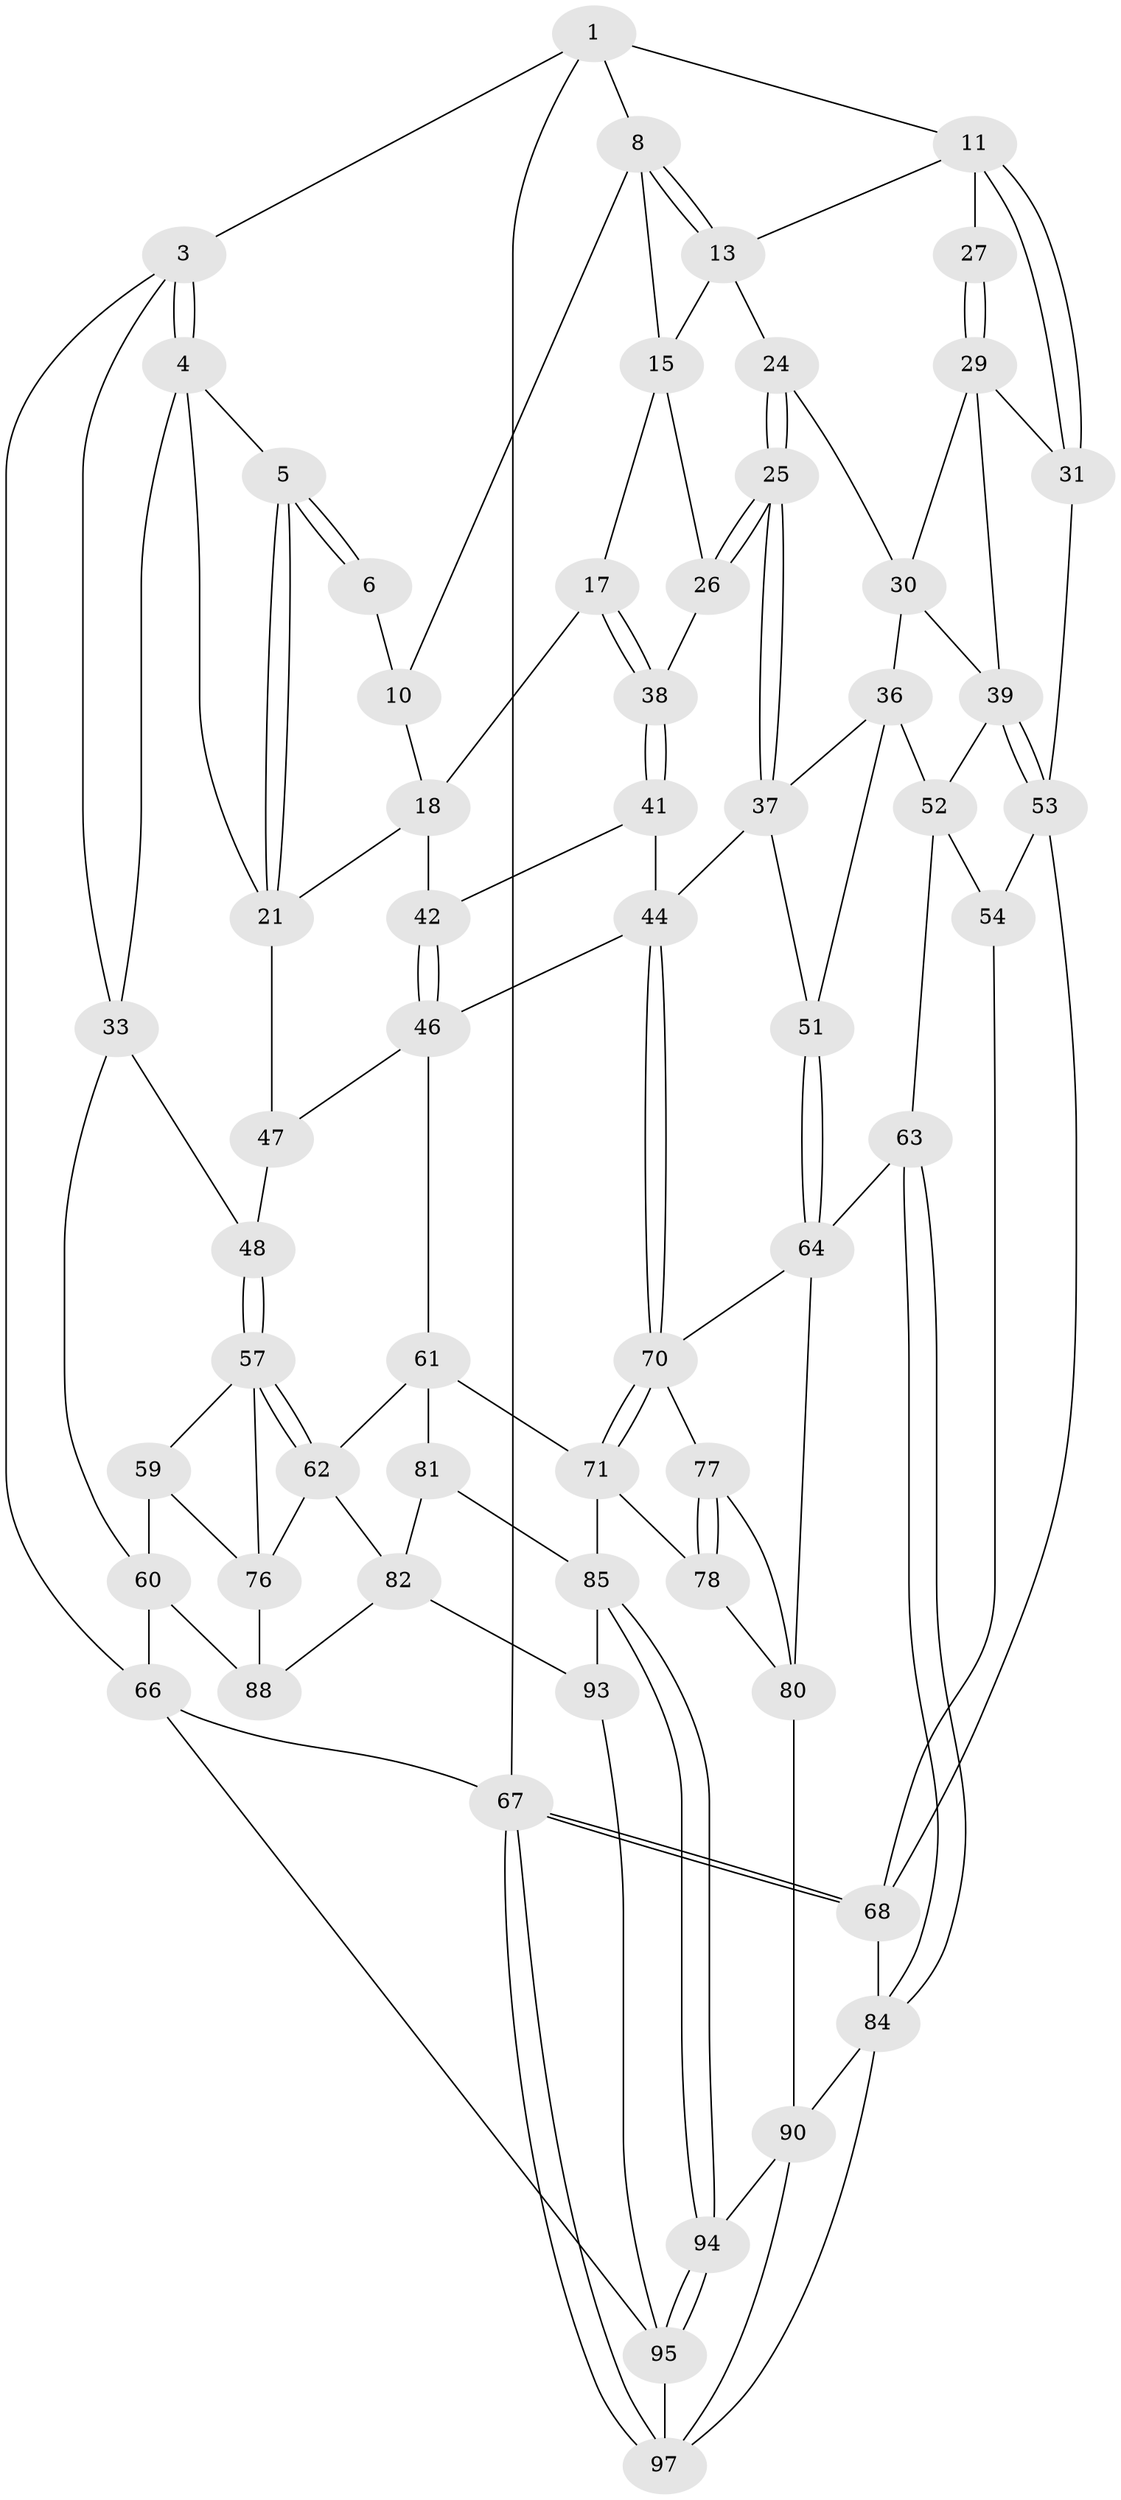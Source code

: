 // original degree distribution, {3: 0.04081632653061224, 5: 0.5306122448979592, 4: 0.20408163265306123, 6: 0.22448979591836735}
// Generated by graph-tools (version 1.1) at 2025/42/03/06/25 10:42:27]
// undirected, 61 vertices, 133 edges
graph export_dot {
graph [start="1"]
  node [color=gray90,style=filled];
  1 [pos="+0.6409560714847153+0",super="+2"];
  3 [pos="+0+0"];
  4 [pos="+0+0",super="+23"];
  5 [pos="+0+0"];
  6 [pos="+0+0",super="+7"];
  8 [pos="+0.6373864808855177+0",super="+9"];
  10 [pos="+0.39590301732605176+0.05774347299846489",super="+14"];
  11 [pos="+1+0",super="+12"];
  13 [pos="+0.6929674838157764+0.098026147486049",super="+19"];
  15 [pos="+0.5058407789354243+0.17419396237044804",super="+16"];
  17 [pos="+0.36519781033071347+0.21604227994069503"];
  18 [pos="+0.32843210018482943+0.21481590100931855",super="+20"];
  21 [pos="+0.25169576401549926+0.258039456918195",super="+22"];
  24 [pos="+0.6612292133888857+0.22176520523501847",super="+28"];
  25 [pos="+0.6592947213876653+0.3059861358959301"];
  26 [pos="+0.5051971153643364+0.3231364620394101"];
  27 [pos="+0.9761250940811531+0.13435973808286153"];
  29 [pos="+0.9122424341904095+0.2584671102810488",super="+32"];
  30 [pos="+0.8401503666086718+0.2886573832176972",super="+35"];
  31 [pos="+1+0.4124215702884272"];
  33 [pos="+0+0.3085091412106006",super="+34"];
  36 [pos="+0.6843720001417904+0.3305836579313952",super="+50"];
  37 [pos="+0.663130343093373+0.3150979051312419",super="+43"];
  38 [pos="+0.49334607922014684+0.32941424755646215"];
  39 [pos="+0.8763569063762+0.4098265661255476",super="+40"];
  41 [pos="+0.48894542005520086+0.33644677542083185"];
  42 [pos="+0.42031440755353106+0.35983613219217214"];
  44 [pos="+0.5307885000847473+0.5151534676521902",super="+45"];
  46 [pos="+0.4049759652574669+0.4615232863745881",super="+49"];
  47 [pos="+0.2263393995510556+0.39989154485336054"];
  48 [pos="+0.1182266149033979+0.42720781092193794"];
  51 [pos="+0.61642859412145+0.5275004562454293"];
  52 [pos="+0.7592355110990711+0.4901565945039929",super="+55"];
  53 [pos="+0.9118746360736756+0.5162042737970413",super="+56"];
  54 [pos="+0.9007153095665091+0.5317461523883464"];
  57 [pos="+0.03874891254826001+0.5019438554897624",super="+58"];
  59 [pos="+0+0.5352791988931868"];
  60 [pos="+0+0.5241492980213155",super="+65"];
  61 [pos="+0.26857097798796514+0.5425601691347276",super="+72"];
  62 [pos="+0.24735666847993282+0.5640920382371759",super="+75"];
  63 [pos="+0.7814617869101436+0.6234291202238608"];
  64 [pos="+0.7361516863290868+0.6440069469557327",super="+73"];
  66 [pos="+0+1"];
  67 [pos="+1+1"];
  68 [pos="+1+0.7855446677133198",super="+69"];
  70 [pos="+0.5233670606268976+0.5457668665326637",super="+74"];
  71 [pos="+0.4493646640669273+0.6423884651226905",super="+79"];
  76 [pos="+0.16649379838588899+0.6365275616950385",super="+83"];
  77 [pos="+0.5658490033432878+0.6491681308087106"];
  78 [pos="+0.5523690885899379+0.7646467467339978"];
  80 [pos="+0.6751909076008836+0.7254908443509138",super="+92"];
  81 [pos="+0.3061969639272904+0.7400469895806165"];
  82 [pos="+0.21329446805197147+0.7070385734783885",super="+87"];
  84 [pos="+0.9779979436018172+0.784625605207873",super="+89"];
  85 [pos="+0.3974253418978484+0.8061858743366506",super="+86"];
  88 [pos="+0.05233500621745547+0.746904131219512"];
  90 [pos="+0.7474356244990505+0.8696941631675991",super="+91"];
  93 [pos="+0.19007141275391065+0.901574062396633"];
  94 [pos="+0.4641630451782151+1"];
  95 [pos="+0.44507271259021836+1",super="+96"];
  97 [pos="+0.8352938707357928+1",super="+98"];
  1 -- 8;
  1 -- 3;
  1 -- 67;
  1 -- 11;
  3 -- 4;
  3 -- 4;
  3 -- 66;
  3 -- 33;
  4 -- 5;
  4 -- 33;
  4 -- 21;
  5 -- 6;
  5 -- 6;
  5 -- 21;
  5 -- 21;
  6 -- 10 [weight=2];
  8 -- 13;
  8 -- 13;
  8 -- 10;
  8 -- 15;
  10 -- 18;
  11 -- 31;
  11 -- 31;
  11 -- 27;
  11 -- 13;
  13 -- 24;
  13 -- 15;
  15 -- 17;
  15 -- 26;
  17 -- 18;
  17 -- 38;
  17 -- 38;
  18 -- 42;
  18 -- 21;
  21 -- 47;
  24 -- 25;
  24 -- 25;
  24 -- 30;
  25 -- 26;
  25 -- 26;
  25 -- 37;
  25 -- 37;
  26 -- 38;
  27 -- 29;
  27 -- 29;
  29 -- 30;
  29 -- 39;
  29 -- 31;
  30 -- 36;
  30 -- 39;
  31 -- 53;
  33 -- 48;
  33 -- 60;
  36 -- 37;
  36 -- 51;
  36 -- 52;
  37 -- 51;
  37 -- 44;
  38 -- 41;
  38 -- 41;
  39 -- 53;
  39 -- 53;
  39 -- 52;
  41 -- 42;
  41 -- 44;
  42 -- 46;
  42 -- 46;
  44 -- 70;
  44 -- 70;
  44 -- 46;
  46 -- 61;
  46 -- 47;
  47 -- 48;
  48 -- 57;
  48 -- 57;
  51 -- 64;
  51 -- 64;
  52 -- 54;
  52 -- 63;
  53 -- 54;
  53 -- 68;
  54 -- 68;
  57 -- 62;
  57 -- 62;
  57 -- 59;
  57 -- 76;
  59 -- 60;
  59 -- 76;
  60 -- 88;
  60 -- 66;
  61 -- 62;
  61 -- 81;
  61 -- 71;
  62 -- 82;
  62 -- 76;
  63 -- 64;
  63 -- 84;
  63 -- 84;
  64 -- 80;
  64 -- 70;
  66 -- 67;
  66 -- 95;
  67 -- 68;
  67 -- 68;
  67 -- 97;
  67 -- 97;
  68 -- 84;
  70 -- 71;
  70 -- 71;
  70 -- 77;
  71 -- 85;
  71 -- 78;
  76 -- 88;
  77 -- 78;
  77 -- 78;
  77 -- 80;
  78 -- 80;
  80 -- 90;
  81 -- 82;
  81 -- 85;
  82 -- 88;
  82 -- 93;
  84 -- 97;
  84 -- 90;
  85 -- 94;
  85 -- 94;
  85 -- 93;
  90 -- 94;
  90 -- 97;
  93 -- 95;
  94 -- 95;
  94 -- 95;
  95 -- 97;
}
